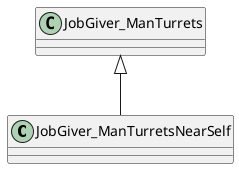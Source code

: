@startuml
class JobGiver_ManTurretsNearSelf {
}
JobGiver_ManTurrets <|-- JobGiver_ManTurretsNearSelf
@enduml
